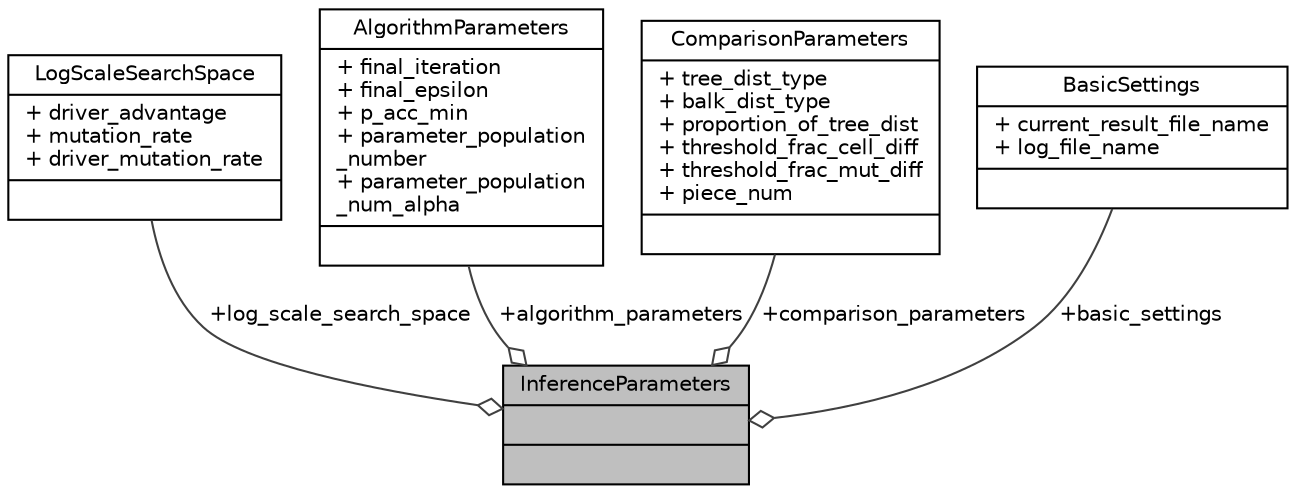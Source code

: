 digraph "InferenceParameters"
{
  edge [fontname="Helvetica",fontsize="10",labelfontname="Helvetica",labelfontsize="10"];
  node [fontname="Helvetica",fontsize="10",shape=record];
  Node1 [label="{InferenceParameters\n||}",height=0.2,width=0.4,color="black", fillcolor="grey75", style="filled", fontcolor="black"];
  Node2 -> Node1 [color="grey25",fontsize="10",style="solid",label=" +log_scale_search_space" ,arrowhead="odiamond",fontname="Helvetica"];
  Node2 [label="{LogScaleSearchSpace\n|+ driver_advantage\l+ mutation_rate\l+ driver_mutation_rate\l|}",height=0.2,width=0.4,color="black", fillcolor="white", style="filled",URL="$struct_log_scale_search_space.html"];
  Node3 -> Node1 [color="grey25",fontsize="10",style="solid",label=" +algorithm_parameters" ,arrowhead="odiamond",fontname="Helvetica"];
  Node3 [label="{AlgorithmParameters\n|+ final_iteration\l+ final_epsilon\l+ p_acc_min\l+ parameter_population\l_number\l+ parameter_population\l_num_alpha\l|}",height=0.2,width=0.4,color="black", fillcolor="white", style="filled",URL="$struct_algorithm_parameters.html"];
  Node4 -> Node1 [color="grey25",fontsize="10",style="solid",label=" +comparison_parameters" ,arrowhead="odiamond",fontname="Helvetica"];
  Node4 [label="{ComparisonParameters\n|+ tree_dist_type\l+ balk_dist_type\l+ proportion_of_tree_dist\l+ threshold_frac_cell_diff\l+ threshold_frac_mut_diff\l+ piece_num\l|}",height=0.2,width=0.4,color="black", fillcolor="white", style="filled",URL="$struct_comparison_parameters.html"];
  Node5 -> Node1 [color="grey25",fontsize="10",style="solid",label=" +basic_settings" ,arrowhead="odiamond",fontname="Helvetica"];
  Node5 [label="{BasicSettings\n|+ current_result_file_name\l+ log_file_name\l|}",height=0.2,width=0.4,color="black", fillcolor="white", style="filled",URL="$struct_basic_settings.html"];
}
